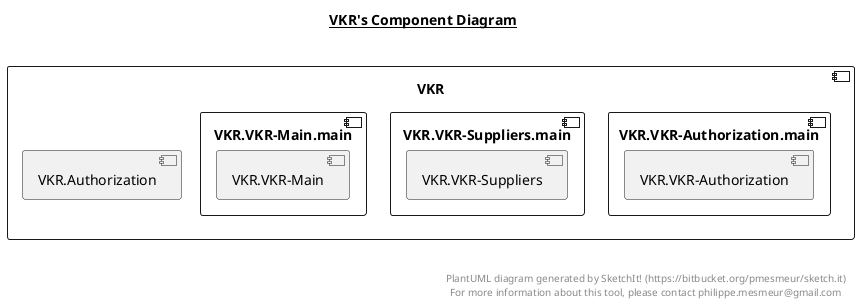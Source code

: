 @startuml

title __VKR's Component Diagram__\n

  component "VKR" {
        [VKR.VKR-Authorization.main]
        [VKR.Authorization]
        [VKR.VKR-Suppliers.main]
        [VKR.VKR-Main.main]
    component "VKR.VKR-Authorization.main" {
          [VKR.VKR-Authorization]
    }


    component "VKR.VKR-Suppliers.main" {
          [VKR.VKR-Suppliers]
    }


    component "VKR.VKR-Main.main" {
          [VKR.VKR-Main]
    }


  }




right footer


PlantUML diagram generated by SketchIt! (https://bitbucket.org/pmesmeur/sketch.it)
For more information about this tool, please contact philippe.mesmeur@gmail.com
endfooter

@enduml
